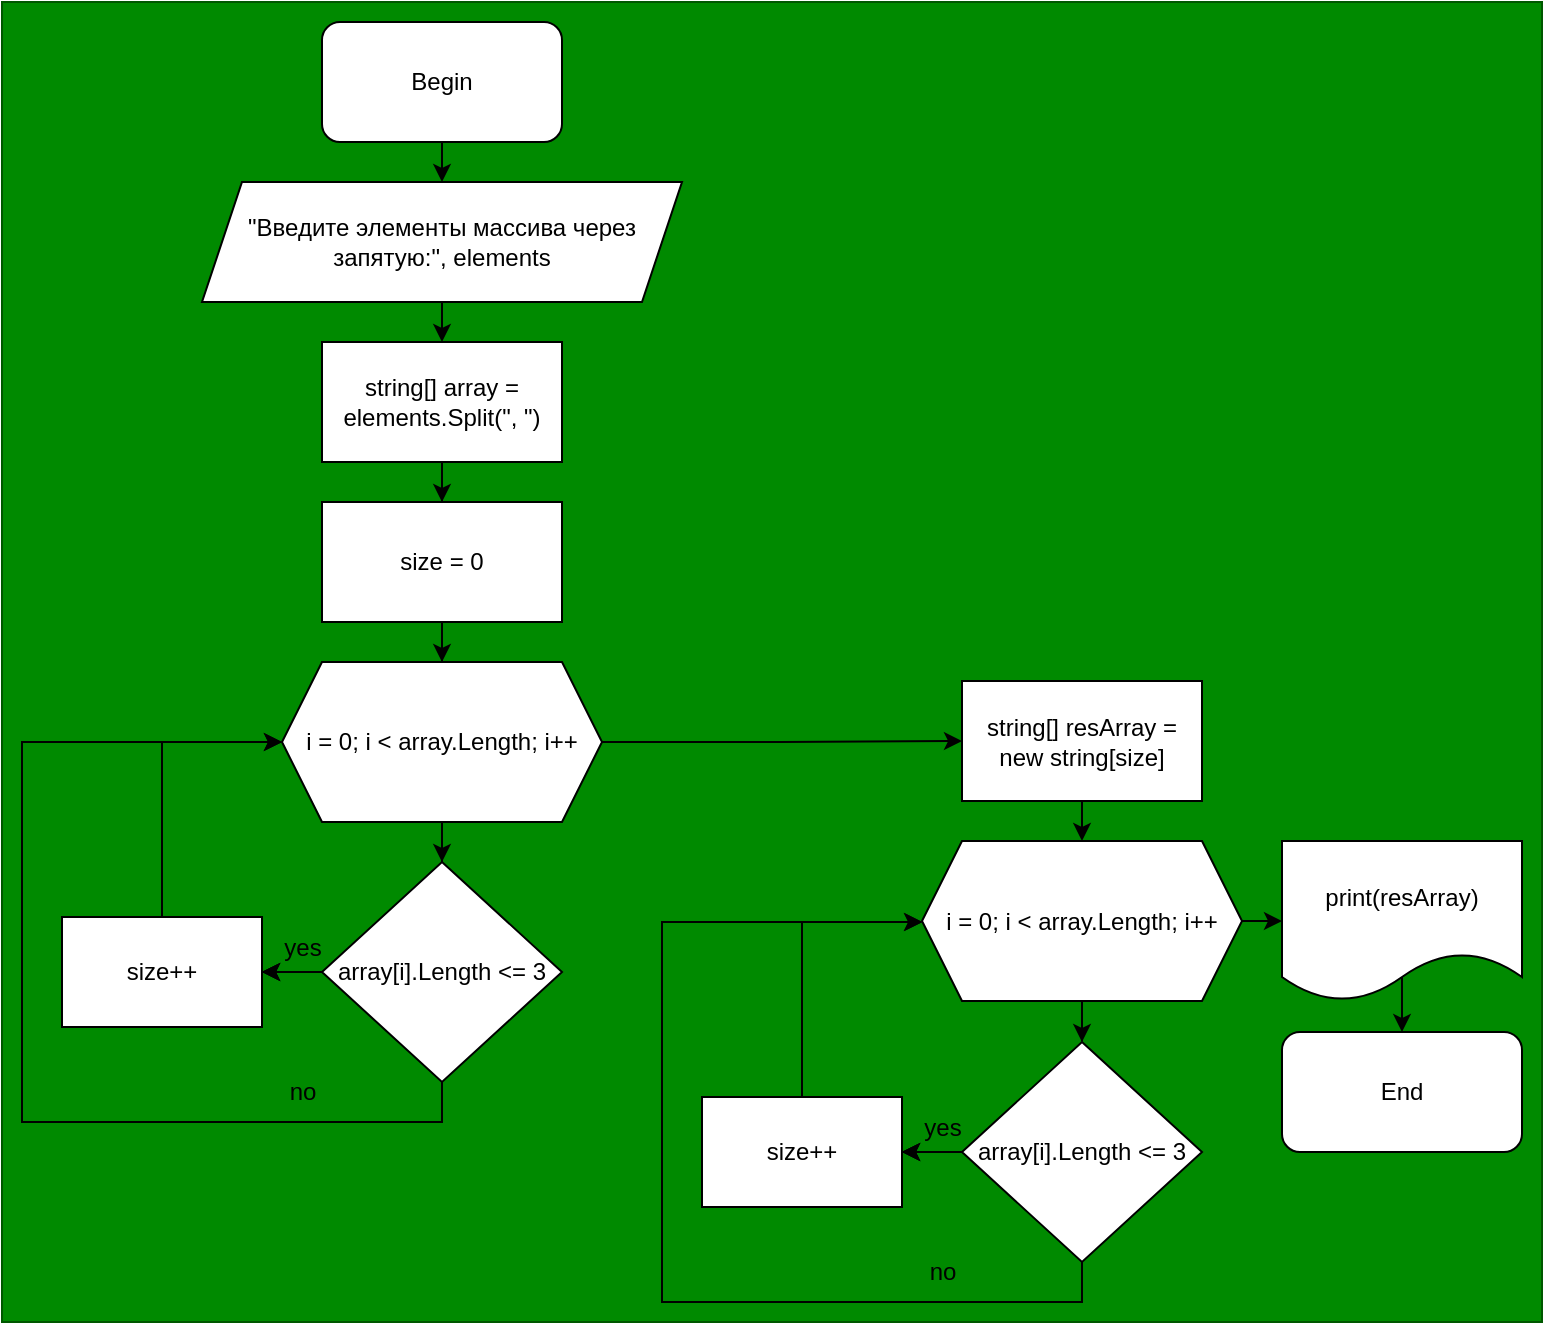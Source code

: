 <mxfile version="21.6.8" type="device">
  <diagram name="Страница — 1" id="sS1giwofmTMbesb4Zg5Q">
    <mxGraphModel dx="1036" dy="614" grid="1" gridSize="10" guides="1" tooltips="1" connect="1" arrows="1" fold="1" page="1" pageScale="1" pageWidth="827" pageHeight="1169" math="0" shadow="0">
      <root>
        <mxCell id="0" />
        <mxCell id="1" parent="0" />
        <mxCell id="EXKjvAga7P47z9tanmxk-28" value="" style="group" vertex="1" connectable="0" parent="1">
          <mxGeometry x="80" y="70" width="770" height="660" as="geometry" />
        </mxCell>
        <mxCell id="EXKjvAga7P47z9tanmxk-26" value="" style="group;fillColor=#008a00;fontColor=#ffffff;strokeColor=#005700;container=0;" vertex="1" connectable="0" parent="EXKjvAga7P47z9tanmxk-28">
          <mxGeometry width="770" height="660" as="geometry" />
        </mxCell>
        <mxCell id="NO2-oqfJaDyp0ZAXSBhh-3" value="Begin" style="rounded=1;whiteSpace=wrap;html=1;container=0;" parent="EXKjvAga7P47z9tanmxk-28" vertex="1">
          <mxGeometry x="160" y="10" width="120" height="60" as="geometry" />
        </mxCell>
        <mxCell id="NO2-oqfJaDyp0ZAXSBhh-4" value="&quot;Введите элементы массива через запятую:&quot;, elements" style="shape=parallelogram;perimeter=parallelogramPerimeter;whiteSpace=wrap;html=1;fixedSize=1;container=0;" parent="EXKjvAga7P47z9tanmxk-28" vertex="1">
          <mxGeometry x="100" y="90" width="240" height="60" as="geometry" />
        </mxCell>
        <mxCell id="NO2-oqfJaDyp0ZAXSBhh-5" value="string[] array = elements.Split(&quot;, &quot;)" style="rounded=0;whiteSpace=wrap;html=1;container=0;" parent="EXKjvAga7P47z9tanmxk-28" vertex="1">
          <mxGeometry x="160" y="170" width="120" height="60" as="geometry" />
        </mxCell>
        <mxCell id="NO2-oqfJaDyp0ZAXSBhh-6" value="" style="endArrow=classic;html=1;rounded=0;exitX=0.5;exitY=1;exitDx=0;exitDy=0;entryX=0.5;entryY=0;entryDx=0;entryDy=0;" parent="EXKjvAga7P47z9tanmxk-28" source="NO2-oqfJaDyp0ZAXSBhh-3" target="NO2-oqfJaDyp0ZAXSBhh-4" edge="1">
          <mxGeometry width="50" height="50" relative="1" as="geometry">
            <mxPoint x="200" y="270" as="sourcePoint" />
            <mxPoint x="250" y="220" as="targetPoint" />
          </mxGeometry>
        </mxCell>
        <mxCell id="NO2-oqfJaDyp0ZAXSBhh-7" value="" style="endArrow=classic;html=1;rounded=0;exitX=0.5;exitY=1;exitDx=0;exitDy=0;entryX=0.5;entryY=0;entryDx=0;entryDy=0;" parent="EXKjvAga7P47z9tanmxk-28" source="NO2-oqfJaDyp0ZAXSBhh-4" target="NO2-oqfJaDyp0ZAXSBhh-5" edge="1">
          <mxGeometry width="50" height="50" relative="1" as="geometry">
            <mxPoint x="230" y="80" as="sourcePoint" />
            <mxPoint x="230" y="100" as="targetPoint" />
          </mxGeometry>
        </mxCell>
        <mxCell id="NO2-oqfJaDyp0ZAXSBhh-15" value="" style="endArrow=classic;html=1;rounded=0;exitX=1;exitY=0.5;exitDx=0;exitDy=0;" parent="EXKjvAga7P47z9tanmxk-28" edge="1">
          <mxGeometry width="50" height="50" relative="1" as="geometry">
            <mxPoint x="620" y="459.5" as="sourcePoint" />
            <mxPoint x="640" y="459.5" as="targetPoint" />
          </mxGeometry>
        </mxCell>
        <mxCell id="NO2-oqfJaDyp0ZAXSBhh-17" value="End" style="rounded=1;whiteSpace=wrap;html=1;container=0;" parent="EXKjvAga7P47z9tanmxk-28" vertex="1">
          <mxGeometry x="640" y="515" width="120" height="60" as="geometry" />
        </mxCell>
        <mxCell id="EXKjvAga7P47z9tanmxk-27" value="" style="endArrow=classic;html=1;rounded=0;entryX=0.5;entryY=0;entryDx=0;entryDy=0;exitX=0.5;exitY=0;exitDx=0;exitDy=0;" edge="1" parent="EXKjvAga7P47z9tanmxk-28" source="NO2-oqfJaDyp0ZAXSBhh-21" target="NO2-oqfJaDyp0ZAXSBhh-17">
          <mxGeometry width="50" height="50" relative="1" as="geometry">
            <mxPoint x="690" y="490" as="sourcePoint" />
            <mxPoint x="470" y="440" as="targetPoint" />
          </mxGeometry>
        </mxCell>
        <mxCell id="NO2-oqfJaDyp0ZAXSBhh-21" value="print(resArray)" style="shape=document;whiteSpace=wrap;html=1;boundedLbl=1;container=0;" parent="EXKjvAga7P47z9tanmxk-28" vertex="1">
          <mxGeometry x="640" y="419.5" width="120" height="80" as="geometry" />
        </mxCell>
        <mxCell id="NO2-oqfJaDyp0ZAXSBhh-22" value="i = 0; i &amp;lt; array.Length; i++" style="shape=hexagon;perimeter=hexagonPerimeter2;whiteSpace=wrap;html=1;fixedSize=1;container=0;" parent="EXKjvAga7P47z9tanmxk-28" vertex="1">
          <mxGeometry x="140" y="330" width="160" height="80" as="geometry" />
        </mxCell>
        <mxCell id="NO2-oqfJaDyp0ZAXSBhh-23" value="array[i].Length &amp;lt;= 3" style="rhombus;whiteSpace=wrap;html=1;container=0;" parent="EXKjvAga7P47z9tanmxk-28" vertex="1">
          <mxGeometry x="160" y="430" width="120" height="110" as="geometry" />
        </mxCell>
        <mxCell id="NO2-oqfJaDyp0ZAXSBhh-24" value="" style="edgeStyle=orthogonalEdgeStyle;rounded=0;orthogonalLoop=1;jettySize=auto;html=1;entryX=0.5;entryY=0;entryDx=0;entryDy=0;" parent="EXKjvAga7P47z9tanmxk-28" source="NO2-oqfJaDyp0ZAXSBhh-22" target="NO2-oqfJaDyp0ZAXSBhh-23" edge="1">
          <mxGeometry relative="1" as="geometry">
            <mxPoint x="220" y="430" as="targetPoint" />
          </mxGeometry>
        </mxCell>
        <mxCell id="NO2-oqfJaDyp0ZAXSBhh-30" value="" style="edgeStyle=orthogonalEdgeStyle;rounded=0;orthogonalLoop=1;jettySize=auto;html=1;" parent="EXKjvAga7P47z9tanmxk-28" source="NO2-oqfJaDyp0ZAXSBhh-28" target="NO2-oqfJaDyp0ZAXSBhh-22" edge="1">
          <mxGeometry relative="1" as="geometry" />
        </mxCell>
        <mxCell id="NO2-oqfJaDyp0ZAXSBhh-28" value="size = 0" style="whiteSpace=wrap;html=1;rounded=0;container=0;" parent="EXKjvAga7P47z9tanmxk-28" vertex="1">
          <mxGeometry x="160" y="250" width="120" height="60" as="geometry" />
        </mxCell>
        <mxCell id="NO2-oqfJaDyp0ZAXSBhh-29" value="" style="edgeStyle=orthogonalEdgeStyle;rounded=0;orthogonalLoop=1;jettySize=auto;html=1;" parent="EXKjvAga7P47z9tanmxk-28" source="NO2-oqfJaDyp0ZAXSBhh-5" target="NO2-oqfJaDyp0ZAXSBhh-28" edge="1">
          <mxGeometry relative="1" as="geometry" />
        </mxCell>
        <mxCell id="NO2-oqfJaDyp0ZAXSBhh-35" value="" style="endArrow=classic;html=1;rounded=0;entryX=0;entryY=0.5;entryDx=0;entryDy=0;exitX=0.5;exitY=0;exitDx=0;exitDy=0;" parent="EXKjvAga7P47z9tanmxk-28" target="NO2-oqfJaDyp0ZAXSBhh-22" edge="1" source="NO2-oqfJaDyp0ZAXSBhh-62">
          <mxGeometry width="50" height="50" relative="1" as="geometry">
            <mxPoint x="60" y="445" as="sourcePoint" />
            <mxPoint x="130" y="375" as="targetPoint" />
            <Array as="points">
              <mxPoint x="80" y="370" />
            </Array>
          </mxGeometry>
        </mxCell>
        <mxCell id="NO2-oqfJaDyp0ZAXSBhh-40" value="yes" style="text;html=1;align=center;verticalAlign=middle;resizable=0;points=[];autosize=1;strokeColor=none;fillColor=none;container=0;" parent="EXKjvAga7P47z9tanmxk-28" vertex="1">
          <mxGeometry x="130" y="457.5" width="40" height="30" as="geometry" />
        </mxCell>
        <mxCell id="NO2-oqfJaDyp0ZAXSBhh-44" value="string[] resArray = new string[size]" style="whiteSpace=wrap;html=1;container=0;" parent="EXKjvAga7P47z9tanmxk-28" vertex="1">
          <mxGeometry x="480" y="339.5" width="120" height="60" as="geometry" />
        </mxCell>
        <mxCell id="NO2-oqfJaDyp0ZAXSBhh-45" value="" style="edgeStyle=orthogonalEdgeStyle;rounded=0;orthogonalLoop=1;jettySize=auto;html=1;exitX=1;exitY=0.5;exitDx=0;exitDy=0;entryX=0;entryY=0.5;entryDx=0;entryDy=0;" parent="EXKjvAga7P47z9tanmxk-28" source="NO2-oqfJaDyp0ZAXSBhh-22" target="NO2-oqfJaDyp0ZAXSBhh-44" edge="1">
          <mxGeometry relative="1" as="geometry">
            <mxPoint x="360" y="370" as="sourcePoint" />
            <mxPoint x="340" y="370" as="targetPoint" />
          </mxGeometry>
        </mxCell>
        <mxCell id="NO2-oqfJaDyp0ZAXSBhh-50" value="" style="edgeStyle=orthogonalEdgeStyle;rounded=0;orthogonalLoop=1;jettySize=auto;html=1;" parent="EXKjvAga7P47z9tanmxk-28" edge="1">
          <mxGeometry relative="1" as="geometry">
            <mxPoint x="540" y="399.5" as="sourcePoint" />
            <mxPoint x="540" y="419.5" as="targetPoint" />
          </mxGeometry>
        </mxCell>
        <mxCell id="NO2-oqfJaDyp0ZAXSBhh-55" value="i = 0; i &amp;lt; array.Length; i++" style="shape=hexagon;perimeter=hexagonPerimeter2;whiteSpace=wrap;html=1;fixedSize=1;container=0;" parent="EXKjvAga7P47z9tanmxk-28" vertex="1">
          <mxGeometry x="460" y="419.5" width="160" height="80" as="geometry" />
        </mxCell>
        <mxCell id="NO2-oqfJaDyp0ZAXSBhh-62" value="size++" style="whiteSpace=wrap;html=1;container=0;" parent="EXKjvAga7P47z9tanmxk-28" vertex="1">
          <mxGeometry x="30" y="457.5" width="100" height="55" as="geometry" />
        </mxCell>
        <mxCell id="NO2-oqfJaDyp0ZAXSBhh-33" value="" style="edgeStyle=orthogonalEdgeStyle;rounded=0;orthogonalLoop=1;jettySize=auto;html=1;entryX=1;entryY=0.5;entryDx=0;entryDy=0;" parent="EXKjvAga7P47z9tanmxk-28" source="NO2-oqfJaDyp0ZAXSBhh-23" target="NO2-oqfJaDyp0ZAXSBhh-62" edge="1">
          <mxGeometry relative="1" as="geometry">
            <mxPoint x="120" y="475" as="targetPoint" />
          </mxGeometry>
        </mxCell>
        <mxCell id="EXKjvAga7P47z9tanmxk-2" style="edgeStyle=orthogonalEdgeStyle;rounded=0;orthogonalLoop=1;jettySize=auto;html=1;entryX=1;entryY=0.5;entryDx=0;entryDy=0;" edge="1" parent="EXKjvAga7P47z9tanmxk-28" source="NO2-oqfJaDyp0ZAXSBhh-23" target="NO2-oqfJaDyp0ZAXSBhh-62">
          <mxGeometry relative="1" as="geometry" />
        </mxCell>
        <mxCell id="EXKjvAga7P47z9tanmxk-3" value="" style="edgeStyle=orthogonalEdgeStyle;rounded=0;orthogonalLoop=1;jettySize=auto;html=1;exitX=0;exitY=0.5;exitDx=0;exitDy=0;" edge="1" parent="EXKjvAga7P47z9tanmxk-28" source="NO2-oqfJaDyp0ZAXSBhh-23" target="NO2-oqfJaDyp0ZAXSBhh-62">
          <mxGeometry relative="1" as="geometry" />
        </mxCell>
        <mxCell id="EXKjvAga7P47z9tanmxk-1" value="" style="edgeStyle=orthogonalEdgeStyle;rounded=0;orthogonalLoop=1;jettySize=auto;html=1;entryX=0;entryY=0.5;entryDx=0;entryDy=0;" edge="1" parent="EXKjvAga7P47z9tanmxk-28" source="NO2-oqfJaDyp0ZAXSBhh-23" target="NO2-oqfJaDyp0ZAXSBhh-22">
          <mxGeometry relative="1" as="geometry">
            <mxPoint x="150" y="555" as="targetPoint" />
            <Array as="points">
              <mxPoint x="220" y="560" />
              <mxPoint x="10" y="560" />
              <mxPoint x="10" y="370" />
            </Array>
            <mxPoint x="209" y="530" as="sourcePoint" />
          </mxGeometry>
        </mxCell>
        <mxCell id="EXKjvAga7P47z9tanmxk-4" value="no" style="text;html=1;align=center;verticalAlign=middle;resizable=0;points=[];autosize=1;strokeColor=none;fillColor=none;container=0;" vertex="1" parent="EXKjvAga7P47z9tanmxk-28">
          <mxGeometry x="130" y="530" width="40" height="30" as="geometry" />
        </mxCell>
        <mxCell id="EXKjvAga7P47z9tanmxk-14" value="" style="edgeStyle=orthogonalEdgeStyle;rounded=0;orthogonalLoop=1;jettySize=auto;html=1;" edge="1" parent="EXKjvAga7P47z9tanmxk-28" target="EXKjvAga7P47z9tanmxk-18" source="NO2-oqfJaDyp0ZAXSBhh-55">
          <mxGeometry relative="1" as="geometry">
            <mxPoint x="540" y="520" as="targetPoint" />
            <mxPoint x="540" y="500" as="sourcePoint" />
          </mxGeometry>
        </mxCell>
        <mxCell id="EXKjvAga7P47z9tanmxk-18" value="array[i].Length &amp;lt;= 3" style="rhombus;whiteSpace=wrap;html=1;container=0;" vertex="1" parent="EXKjvAga7P47z9tanmxk-28">
          <mxGeometry x="480" y="520" width="120" height="110" as="geometry" />
        </mxCell>
        <mxCell id="EXKjvAga7P47z9tanmxk-19" value="" style="endArrow=classic;html=1;rounded=0;entryX=0;entryY=0.5;entryDx=0;entryDy=0;exitX=0.5;exitY=0;exitDx=0;exitDy=0;" edge="1" parent="EXKjvAga7P47z9tanmxk-28" source="EXKjvAga7P47z9tanmxk-21">
          <mxGeometry width="50" height="50" relative="1" as="geometry">
            <mxPoint x="380" y="535" as="sourcePoint" />
            <mxPoint x="460" y="460" as="targetPoint" />
            <Array as="points">
              <mxPoint x="400" y="460" />
            </Array>
          </mxGeometry>
        </mxCell>
        <mxCell id="EXKjvAga7P47z9tanmxk-20" value="yes" style="text;html=1;align=center;verticalAlign=middle;resizable=0;points=[];autosize=1;strokeColor=none;fillColor=none;container=0;" vertex="1" parent="EXKjvAga7P47z9tanmxk-28">
          <mxGeometry x="450" y="547.5" width="40" height="30" as="geometry" />
        </mxCell>
        <mxCell id="EXKjvAga7P47z9tanmxk-21" value="size++" style="whiteSpace=wrap;html=1;container=0;" vertex="1" parent="EXKjvAga7P47z9tanmxk-28">
          <mxGeometry x="350" y="547.5" width="100" height="55" as="geometry" />
        </mxCell>
        <mxCell id="EXKjvAga7P47z9tanmxk-15" value="" style="edgeStyle=orthogonalEdgeStyle;rounded=0;orthogonalLoop=1;jettySize=auto;html=1;entryX=1;entryY=0.5;entryDx=0;entryDy=0;" edge="1" parent="EXKjvAga7P47z9tanmxk-28" source="EXKjvAga7P47z9tanmxk-18" target="EXKjvAga7P47z9tanmxk-21">
          <mxGeometry relative="1" as="geometry">
            <mxPoint x="440" y="565" as="targetPoint" />
          </mxGeometry>
        </mxCell>
        <mxCell id="EXKjvAga7P47z9tanmxk-16" style="edgeStyle=orthogonalEdgeStyle;rounded=0;orthogonalLoop=1;jettySize=auto;html=1;entryX=1;entryY=0.5;entryDx=0;entryDy=0;" edge="1" parent="EXKjvAga7P47z9tanmxk-28" source="EXKjvAga7P47z9tanmxk-18" target="EXKjvAga7P47z9tanmxk-21">
          <mxGeometry relative="1" as="geometry" />
        </mxCell>
        <mxCell id="EXKjvAga7P47z9tanmxk-17" value="" style="edgeStyle=orthogonalEdgeStyle;rounded=0;orthogonalLoop=1;jettySize=auto;html=1;exitX=0;exitY=0.5;exitDx=0;exitDy=0;" edge="1" parent="EXKjvAga7P47z9tanmxk-28" source="EXKjvAga7P47z9tanmxk-18" target="EXKjvAga7P47z9tanmxk-21">
          <mxGeometry relative="1" as="geometry" />
        </mxCell>
        <mxCell id="EXKjvAga7P47z9tanmxk-22" value="" style="edgeStyle=orthogonalEdgeStyle;rounded=0;orthogonalLoop=1;jettySize=auto;html=1;" edge="1" parent="EXKjvAga7P47z9tanmxk-28" source="EXKjvAga7P47z9tanmxk-18" target="NO2-oqfJaDyp0ZAXSBhh-55">
          <mxGeometry relative="1" as="geometry">
            <mxPoint x="460" y="460" as="targetPoint" />
            <Array as="points">
              <mxPoint x="540" y="650" />
              <mxPoint x="330" y="650" />
              <mxPoint x="330" y="460" />
            </Array>
            <mxPoint x="529" y="620" as="sourcePoint" />
          </mxGeometry>
        </mxCell>
        <mxCell id="EXKjvAga7P47z9tanmxk-23" value="no" style="text;html=1;align=center;verticalAlign=middle;resizable=0;points=[];autosize=1;strokeColor=none;fillColor=none;container=0;" vertex="1" parent="EXKjvAga7P47z9tanmxk-28">
          <mxGeometry x="450" y="620" width="40" height="30" as="geometry" />
        </mxCell>
      </root>
    </mxGraphModel>
  </diagram>
</mxfile>
